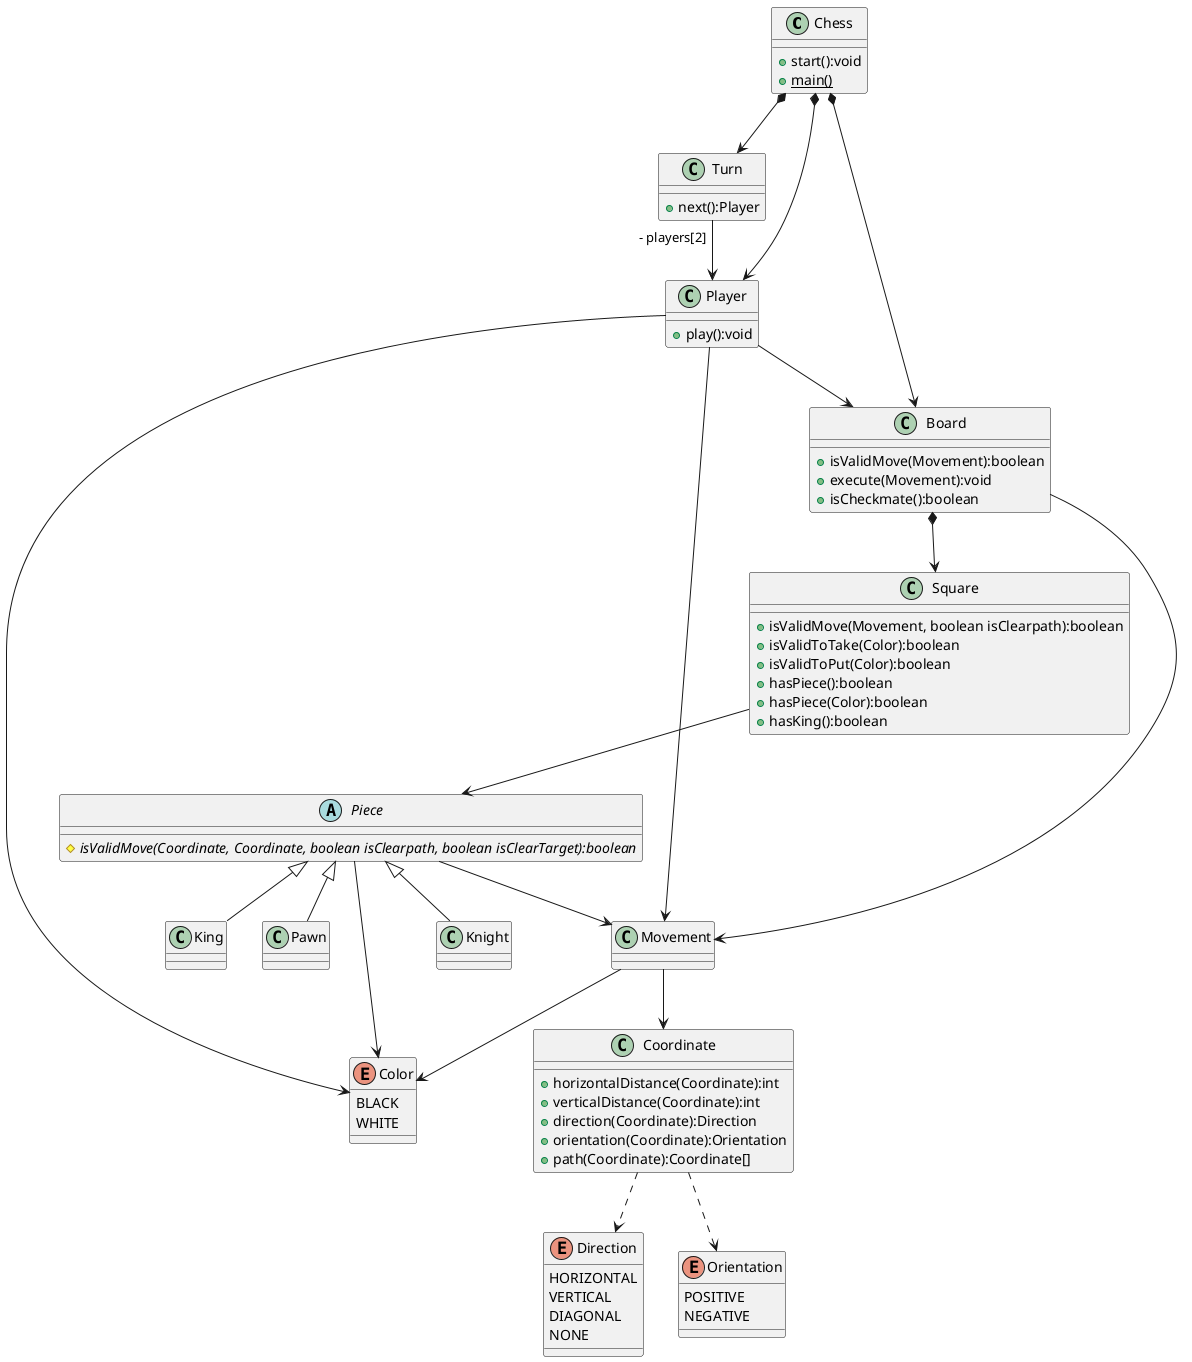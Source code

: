 @startuml chess

class Chess {
    + start():void
    + {static} main()
}

Chess *--> Board
Chess *--> Player
Chess *--> Turn

Turn "- players[2]" --> Player

class Turn {
    + next():Player
}

Player --> Board
Player --> Color
Player --> Movement

Movement --> Coordinate
Movement --> Color


class Player {
    + play():void
}


class Board {
    + isValidMove(Movement):boolean
    + execute(Movement):void
    + isCheckmate():boolean
}

Board *--> Square
Square --> Piece

class Square {
    + isValidMove(Movement, boolean isClearpath):boolean
    + isValidToTake(Color):boolean
    + isValidToPut(Color):boolean
    + hasPiece():boolean
    + hasPiece(Color):boolean
    + hasKing():boolean
}

Board --> Movement
Piece --> Color
Piece --> Movement

abstract class Piece {
    # {abstract} isValidMove(Coordinate, Coordinate, boolean isClearpath, boolean isClearTarget):boolean
}

Piece <|-- Pawn
Piece <|-- Knight
Piece <|-- King

Enum Color {
    BLACK
    WHITE
}

class Coordinate {
    + horizontalDistance(Coordinate):int
    + verticalDistance(Coordinate):int
    + direction(Coordinate):Direction
    + orientation(Coordinate):Orientation
    + path(Coordinate):Coordinate[]
}
Coordinate ..> Direction
enum Direction {
    HORIZONTAL
    VERTICAL
    DIAGONAL
    NONE
}
Coordinate ..> Orientation
enum Orientation {
    POSITIVE
    NEGATIVE
}

@enduml
